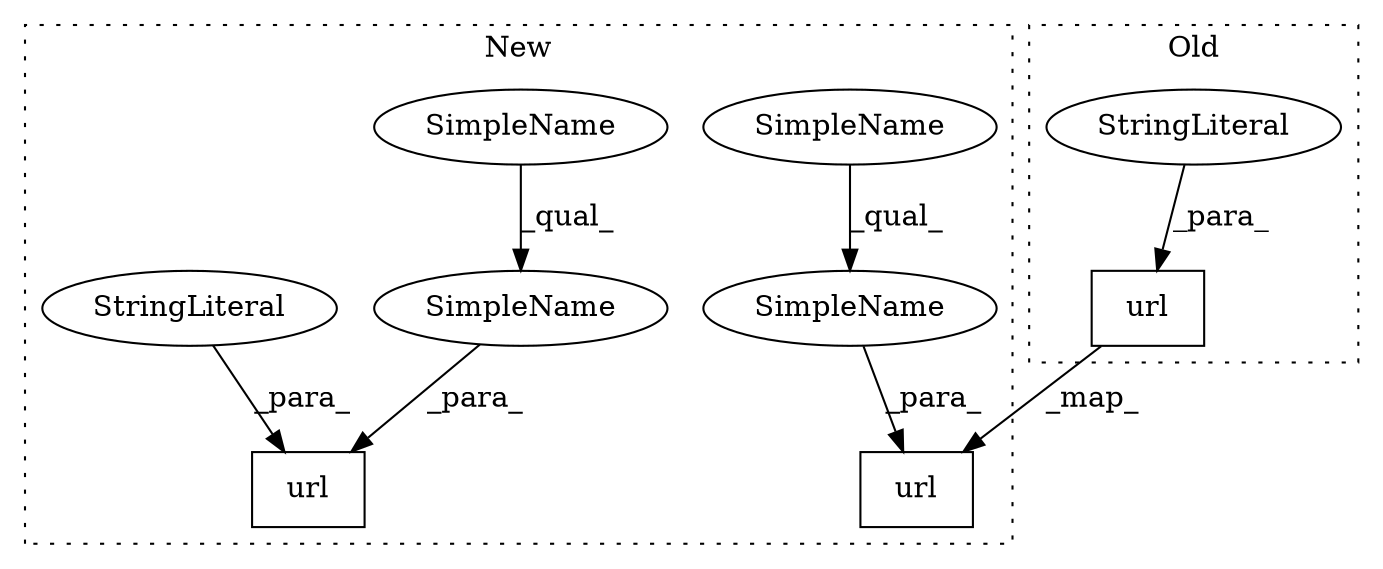 digraph G {
subgraph cluster0 {
1 [label="url" a="32" s="685,727" l="4,-42" shape="box"];
6 [label="StringLiteral" a="45" s="712" l="0" shape="ellipse"];
label = "Old";
style="dotted";
}
subgraph cluster1 {
2 [label="url" a="32" s="621,667" l="4,-46" shape="box"];
3 [label="SimpleName" a="42" s="648" l="0" shape="ellipse"];
4 [label="SimpleName" a="42" s="754" l="0" shape="ellipse"];
5 [label="url" a="32" s="733,754" l="4,-21" shape="box"];
7 [label="StringLiteral" a="45" s="737" l="0" shape="ellipse"];
8 [label="SimpleName" a="42" s="754" l="0" shape="ellipse"];
9 [label="SimpleName" a="42" s="648" l="0" shape="ellipse"];
label = "New";
style="dotted";
}
1 -> 2 [label="_map_"];
3 -> 2 [label="_para_"];
4 -> 5 [label="_para_"];
6 -> 1 [label="_para_"];
7 -> 5 [label="_para_"];
8 -> 4 [label="_qual_"];
9 -> 3 [label="_qual_"];
}